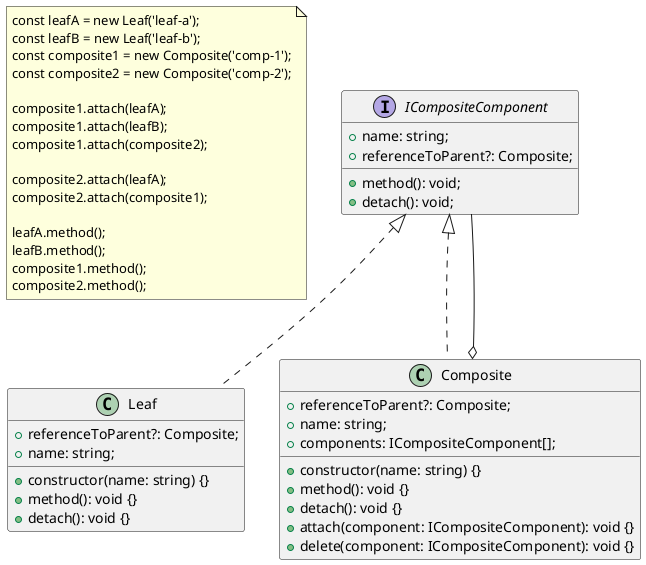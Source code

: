 @startuml
note as n1
const leafA = new Leaf('leaf-a');
const leafB = new Leaf('leaf-b');
const composite1 = new Composite('comp-1');
const composite2 = new Composite('comp-2');

composite1.attach(leafA);
composite1.attach(leafB);
composite1.attach(composite2);

composite2.attach(leafA);
composite2.attach(composite1);

leafA.method();
leafB.method();
composite1.method();
composite2.method();
end note

interface ICompositeComponent {
    + name: string;
    + referenceToParent?: Composite;
    + method(): void;
    + detach(): void;
}

class Leaf implements ICompositeComponent {
    + referenceToParent?: Composite;
    + name: string;
    + constructor(name: string) {}
    + method(): void {}
    + detach(): void {}
}

class Composite implements ICompositeComponent {
    + referenceToParent?: Composite;
    + name: string;
    + components: ICompositeComponent[];
    + constructor(name: string) {}
    + method(): void {}
    + detach(): void {}
    + attach(component: ICompositeComponent): void {}
    + delete(component: ICompositeComponent): void {}
}

Composite o-- ICompositeComponent
@enduml